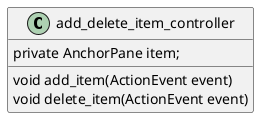 @startuml
'https://plantuml.com/sequence-diagram

class add_delete_item_controller {
      private AnchorPane item;
      void add_item(ActionEvent event)
      void delete_item(ActionEvent event)
}


@enduml